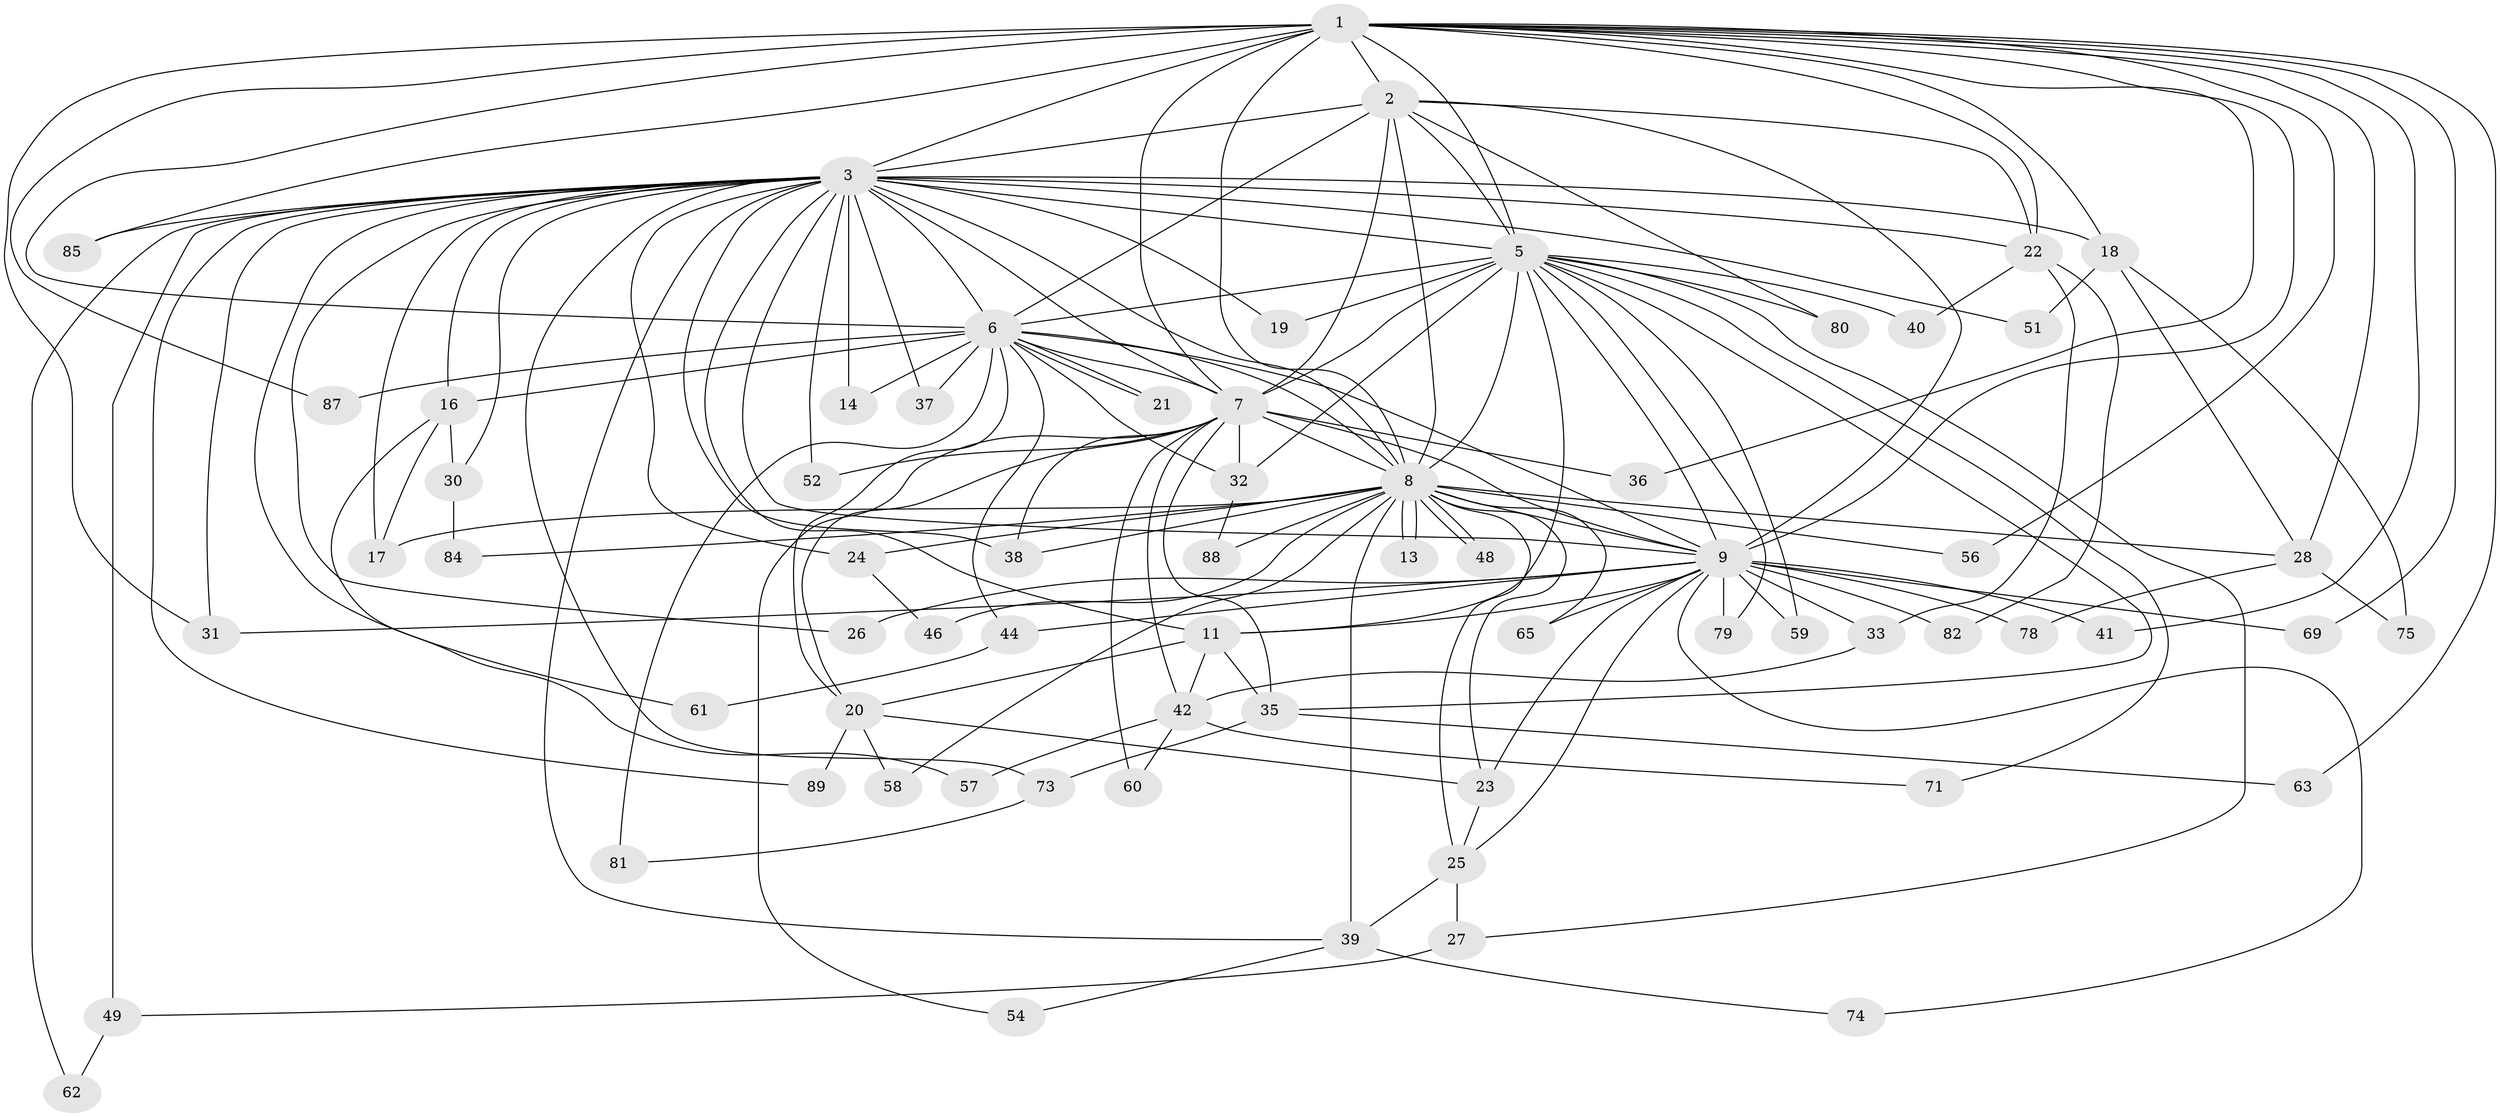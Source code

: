 // Generated by graph-tools (version 1.1) at 2025/23/03/03/25 07:23:39]
// undirected, 67 vertices, 159 edges
graph export_dot {
graph [start="1"]
  node [color=gray90,style=filled];
  1 [super="+10"];
  2 [super="+55"];
  3 [super="+4"];
  5 [super="+66"];
  6 [super="+12"];
  7 [super="+70"];
  8 [super="+50"];
  9 [super="+34"];
  11 [super="+15"];
  13;
  14;
  16 [super="+86"];
  17;
  18;
  19;
  20 [super="+29"];
  21;
  22 [super="+76"];
  23 [super="+72"];
  24;
  25 [super="+68"];
  26;
  27;
  28 [super="+64"];
  30 [super="+67"];
  31 [super="+47"];
  32 [super="+43"];
  33;
  35 [super="+45"];
  36;
  37;
  38 [super="+83"];
  39 [super="+53"];
  40;
  41;
  42 [super="+77"];
  44;
  46;
  48;
  49;
  51;
  52;
  54;
  56;
  57;
  58;
  59;
  60;
  61;
  62;
  63;
  65;
  69;
  71;
  73;
  74;
  75;
  78;
  79;
  80;
  81;
  82;
  84;
  85;
  87;
  88;
  89;
  1 -- 2 [weight=2];
  1 -- 3 [weight=4];
  1 -- 5 [weight=2];
  1 -- 6 [weight=3];
  1 -- 7 [weight=2];
  1 -- 8 [weight=2];
  1 -- 9 [weight=2];
  1 -- 18;
  1 -- 28;
  1 -- 41;
  1 -- 69;
  1 -- 85;
  1 -- 87;
  1 -- 36;
  1 -- 56;
  1 -- 63;
  1 -- 31;
  1 -- 22;
  2 -- 3 [weight=2];
  2 -- 5;
  2 -- 6;
  2 -- 7;
  2 -- 8;
  2 -- 9 [weight=2];
  2 -- 22;
  2 -- 80;
  3 -- 5 [weight=2];
  3 -- 6 [weight=2];
  3 -- 7 [weight=2];
  3 -- 8 [weight=2];
  3 -- 9 [weight=2];
  3 -- 16;
  3 -- 17;
  3 -- 22;
  3 -- 24;
  3 -- 26;
  3 -- 31;
  3 -- 37;
  3 -- 39;
  3 -- 49;
  3 -- 61;
  3 -- 62;
  3 -- 73;
  3 -- 85;
  3 -- 11;
  3 -- 14;
  3 -- 18;
  3 -- 19;
  3 -- 89;
  3 -- 30 [weight=2];
  3 -- 38;
  3 -- 51;
  3 -- 52;
  5 -- 6;
  5 -- 7;
  5 -- 8 [weight=2];
  5 -- 9;
  5 -- 11;
  5 -- 19;
  5 -- 27;
  5 -- 32 [weight=2];
  5 -- 35;
  5 -- 40;
  5 -- 59;
  5 -- 71;
  5 -- 79;
  5 -- 80;
  6 -- 7;
  6 -- 8;
  6 -- 9;
  6 -- 16;
  6 -- 20;
  6 -- 21;
  6 -- 21;
  6 -- 81;
  6 -- 87;
  6 -- 32;
  6 -- 37;
  6 -- 44;
  6 -- 14;
  7 -- 8;
  7 -- 9 [weight=2];
  7 -- 32;
  7 -- 35;
  7 -- 36;
  7 -- 52;
  7 -- 54;
  7 -- 60;
  7 -- 20;
  7 -- 38;
  7 -- 42;
  8 -- 9;
  8 -- 13;
  8 -- 13;
  8 -- 17;
  8 -- 23;
  8 -- 24;
  8 -- 38;
  8 -- 46;
  8 -- 48;
  8 -- 48;
  8 -- 56;
  8 -- 58;
  8 -- 65;
  8 -- 84;
  8 -- 88;
  8 -- 25;
  8 -- 39;
  8 -- 28;
  9 -- 23;
  9 -- 25;
  9 -- 26;
  9 -- 31;
  9 -- 33;
  9 -- 41;
  9 -- 44;
  9 -- 59;
  9 -- 65;
  9 -- 69;
  9 -- 78;
  9 -- 79;
  9 -- 82;
  9 -- 74;
  9 -- 11;
  11 -- 42;
  11 -- 20;
  11 -- 35;
  16 -- 30;
  16 -- 57;
  16 -- 17;
  18 -- 28;
  18 -- 51;
  18 -- 75;
  20 -- 89;
  20 -- 58;
  20 -- 23;
  22 -- 33;
  22 -- 40;
  22 -- 82;
  23 -- 25;
  24 -- 46;
  25 -- 27;
  25 -- 39;
  27 -- 49;
  28 -- 78;
  28 -- 75;
  30 -- 84;
  32 -- 88;
  33 -- 42;
  35 -- 73;
  35 -- 63;
  39 -- 54;
  39 -- 74;
  42 -- 57;
  42 -- 60;
  42 -- 71;
  44 -- 61;
  49 -- 62;
  73 -- 81;
}
